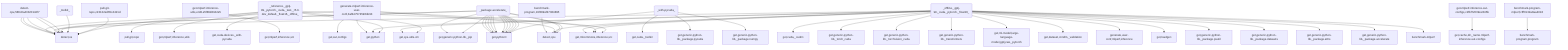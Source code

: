 graph TD
    app-mlperf-inference,d775cac873ee4231_(_reference,_gptj-99,_pytorch,_cuda,_test,_r5.0-dev_default,_float16,_offline_) --> detect,os
    app-mlperf-inference,d775cac873ee4231_(_reference,_gptj-99,_pytorch,_cuda,_test,_r5.0-dev_default,_float16,_offline_) --> get,sys-utils-cm
    app-mlperf-inference,d775cac873ee4231_(_reference,_gptj-99,_pytorch,_cuda,_test,_r5.0-dev_default,_float16,_offline_) --> get,python
    app-mlperf-inference,d775cac873ee4231_(_reference,_gptj-99,_pytorch,_cuda,_test,_r5.0-dev_default,_float16,_offline_) --> get,mlcommons,inference,src
    pull-git-repo,c23132ed65c4421d --> detect,os
    app-mlperf-inference,d775cac873ee4231_(_reference,_gptj-99,_pytorch,_cuda,_test,_r5.0-dev_default,_float16,_offline_) --> pull,git,repo
    get-mlperf-inference-utils,e341e5f86d8342e5 --> get,mlperf,inference,src
    app-mlperf-inference,d775cac873ee4231_(_reference,_gptj-99,_pytorch,_cuda,_test,_r5.0-dev_default,_float16,_offline_) --> get,mlperf,inference,utils
    get-cuda,46d133d9ef92422d_(_toolkit_) --> detect,os
    get-cuda-devices,7a3ede4d3558427a_(_with-pycuda_) --> get,cuda,_toolkit
    get-cuda-devices,7a3ede4d3558427a_(_with-pycuda_) --> get,python3
    get-generic-python-lib,94b62a682bc44791_(_package.pycuda_) --> detect,os
    detect-cpu,586c8a43320142f7 --> detect,os
    get-generic-python-lib,94b62a682bc44791_(_package.pycuda_) --> detect,cpu
    get-generic-python-lib,94b62a682bc44791_(_package.pycuda_) --> get,python3
    get-generic-python-lib,94b62a682bc44791_(_pip_) --> get,python3
    get-generic-python-lib,94b62a682bc44791_(_package.pycuda_) --> get,generic-python-lib,_pip
    get-cuda-devices,7a3ede4d3558427a_(_with-pycuda_) --> get,generic-python-lib,_package.pycuda
    get-generic-python-lib,94b62a682bc44791_(_package.numpy_) --> detect,os
    detect-cpu,586c8a43320142f7 --> detect,os
    get-generic-python-lib,94b62a682bc44791_(_package.numpy_) --> detect,cpu
    get-generic-python-lib,94b62a682bc44791_(_package.numpy_) --> get,python3
    get-generic-python-lib,94b62a682bc44791_(_pip_) --> get,python3
    get-generic-python-lib,94b62a682bc44791_(_package.numpy_) --> get,generic-python-lib,_pip
    get-cuda-devices,7a3ede4d3558427a_(_with-pycuda_) --> get,generic-python-lib,_package.numpy
    app-mlperf-inference,d775cac873ee4231_(_reference,_gptj-99,_pytorch,_cuda,_test,_r5.0-dev_default,_float16,_offline_) --> get,cuda-devices,_with-pycuda
    app-mlperf-inference-mlcommons-python,ff149e9781fc4b65_(_offline,_gptj-99,_cuda,_pytorch,_float16_) --> detect,os
    detect-cpu,586c8a43320142f7 --> detect,os
    app-mlperf-inference-mlcommons-python,ff149e9781fc4b65_(_offline,_gptj-99,_cuda,_pytorch,_float16_) --> detect,cpu
    app-mlperf-inference-mlcommons-python,ff149e9781fc4b65_(_offline,_gptj-99,_cuda,_pytorch,_float16_) --> get,sys-utils-cm
    app-mlperf-inference-mlcommons-python,ff149e9781fc4b65_(_offline,_gptj-99,_cuda,_pytorch,_float16_) --> get,python
    app-mlperf-inference-mlcommons-python,ff149e9781fc4b65_(_offline,_gptj-99,_cuda,_pytorch,_float16_) --> get,cuda,_cudnn
    get-generic-python-lib,94b62a682bc44791_(_torch_cuda_) --> get,python3
    app-mlperf-inference-mlcommons-python,ff149e9781fc4b65_(_offline,_gptj-99,_cuda,_pytorch,_float16_) --> get,generic-python-lib,_torch_cuda
    get-generic-python-lib,94b62a682bc44791_(_torchvision_cuda_) --> get,python3
    app-mlperf-inference-mlcommons-python,ff149e9781fc4b65_(_offline,_gptj-99,_cuda,_pytorch,_float16_) --> get,generic-python-lib,_torchvision_cuda
    get-generic-python-lib,94b62a682bc44791_(_transformers_) --> get,python3
    app-mlperf-inference-mlcommons-python,ff149e9781fc4b65_(_offline,_gptj-99,_cuda,_pytorch,_float16_) --> get,generic-python-lib,_transformers
    app-mlperf-inference-mlcommons-python,ff149e9781fc4b65_(_offline,_gptj-99,_cuda,_pytorch,_float16_) --> get,ml-model,large-language-model,gptj,raw,_pytorch
    app-mlperf-inference-mlcommons-python,ff149e9781fc4b65_(_offline,_gptj-99,_cuda,_pytorch,_float16_) --> get,dataset,cnndm,_validation
    generate-mlperf-inference-user-conf,3af4475745964b93 --> detect,os
    detect-cpu,586c8a43320142f7 --> detect,os
    generate-mlperf-inference-user-conf,3af4475745964b93 --> detect,cpu
    generate-mlperf-inference-user-conf,3af4475745964b93 --> get,python
    generate-mlperf-inference-user-conf,3af4475745964b93 --> get,mlcommons,inference,src
    get-mlperf-inference-sut-configs,c2fbf72009e2445b --> get,cache,dir,_name.mlperf-inference-sut-configs
    generate-mlperf-inference-user-conf,3af4475745964b93 --> get,sut,configs
    app-mlperf-inference-mlcommons-python,ff149e9781fc4b65_(_offline,_gptj-99,_cuda,_pytorch,_float16_) --> generate,user-conf,mlperf,inference
    app-mlperf-inference-mlcommons-python,ff149e9781fc4b65_(_offline,_gptj-99,_cuda,_pytorch,_float16_) --> get,loadgen
    app-mlperf-inference-mlcommons-python,ff149e9781fc4b65_(_offline,_gptj-99,_cuda,_pytorch,_float16_) --> get,mlcommons,inference,src
    app-mlperf-inference-mlcommons-python,ff149e9781fc4b65_(_offline,_gptj-99,_cuda,_pytorch,_float16_) --> get,mlcommons,inference,src
    get-generic-python-lib,94b62a682bc44791_(_package.psutil_) --> get,python3
    app-mlperf-inference-mlcommons-python,ff149e9781fc4b65_(_offline,_gptj-99,_cuda,_pytorch,_float16_) --> get,generic-python-lib,_package.psutil
    get-generic-python-lib,94b62a682bc44791_(_package.datasets_) --> get,python3
    app-mlperf-inference-mlcommons-python,ff149e9781fc4b65_(_offline,_gptj-99,_cuda,_pytorch,_float16_) --> get,generic-python-lib,_package.datasets
    get-generic-python-lib,94b62a682bc44791_(_package.attrs_) --> get,python3
    app-mlperf-inference-mlcommons-python,ff149e9781fc4b65_(_offline,_gptj-99,_cuda,_pytorch,_float16_) --> get,generic-python-lib,_package.attrs
    get-generic-python-lib,94b62a682bc44791_(_package.accelerate_) --> get,python3
    app-mlperf-inference-mlcommons-python,ff149e9781fc4b65_(_offline,_gptj-99,_cuda,_pytorch,_float16_) --> get,generic-python-lib,_package.accelerate
    detect-cpu,586c8a43320142f7 --> detect,os
    benchmark-program,19f369ef47084895 --> detect,cpu
    benchmark-program-mlperf,cfff0132a8aa4018 --> benchmark-program,program
    app-mlperf-inference-mlcommons-python,ff149e9781fc4b65_(_offline,_gptj-99,_cuda,_pytorch,_float16_) --> benchmark-mlperf